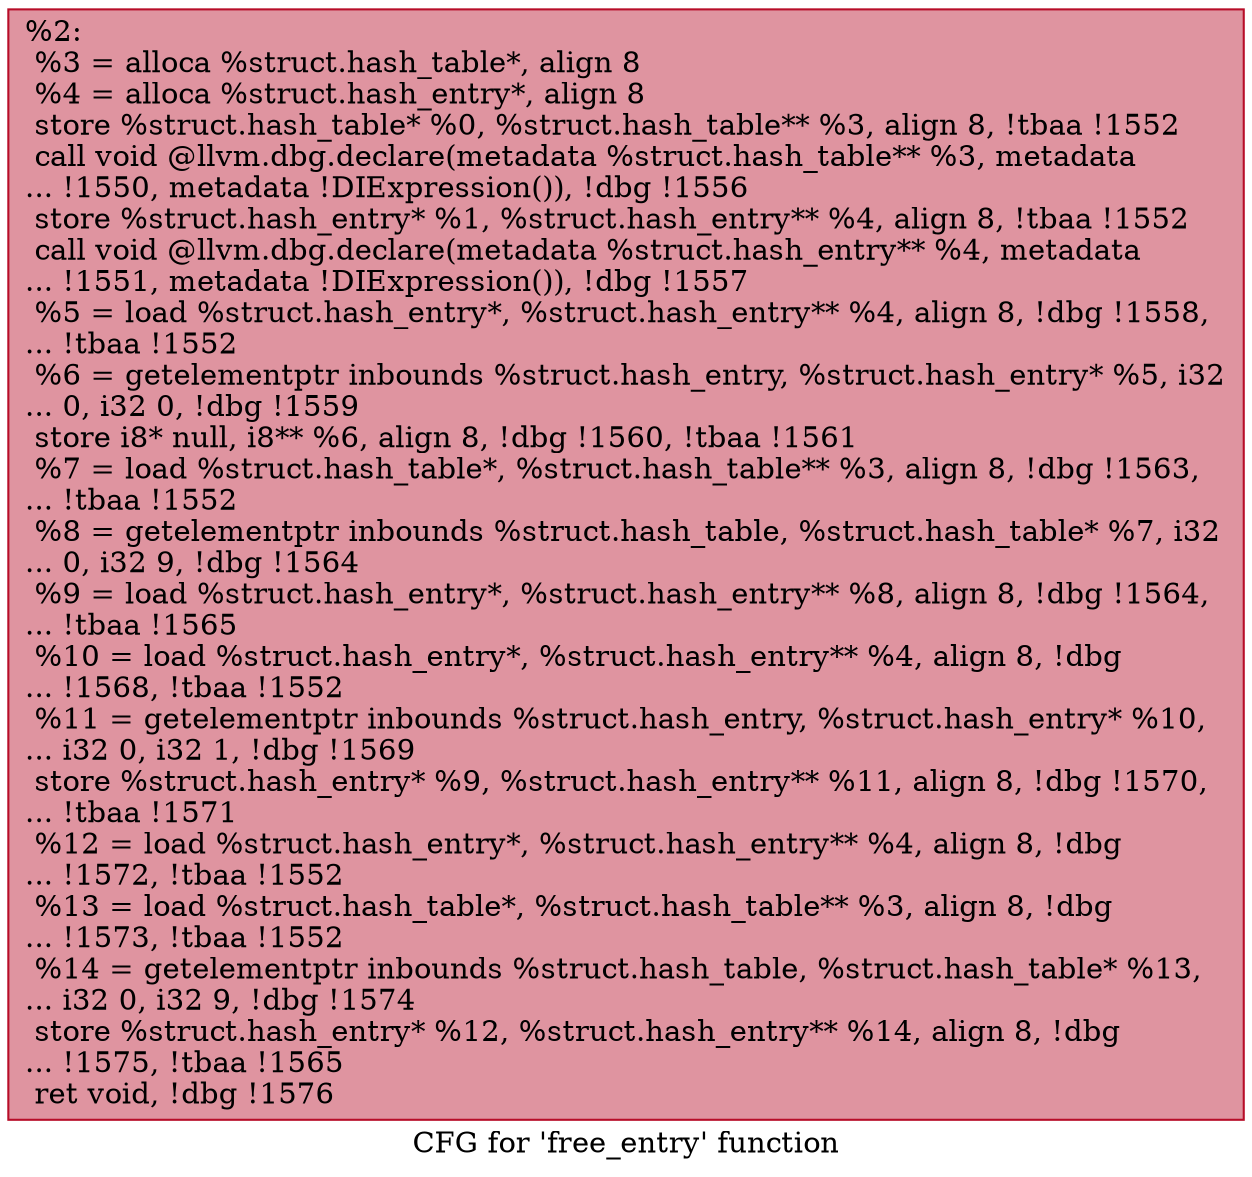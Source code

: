 digraph "CFG for 'free_entry' function" {
	label="CFG for 'free_entry' function";

	Node0x26619f0 [shape=record,color="#b70d28ff", style=filled, fillcolor="#b70d2870",label="{%2:\l  %3 = alloca %struct.hash_table*, align 8\l  %4 = alloca %struct.hash_entry*, align 8\l  store %struct.hash_table* %0, %struct.hash_table** %3, align 8, !tbaa !1552\l  call void @llvm.dbg.declare(metadata %struct.hash_table** %3, metadata\l... !1550, metadata !DIExpression()), !dbg !1556\l  store %struct.hash_entry* %1, %struct.hash_entry** %4, align 8, !tbaa !1552\l  call void @llvm.dbg.declare(metadata %struct.hash_entry** %4, metadata\l... !1551, metadata !DIExpression()), !dbg !1557\l  %5 = load %struct.hash_entry*, %struct.hash_entry** %4, align 8, !dbg !1558,\l... !tbaa !1552\l  %6 = getelementptr inbounds %struct.hash_entry, %struct.hash_entry* %5, i32\l... 0, i32 0, !dbg !1559\l  store i8* null, i8** %6, align 8, !dbg !1560, !tbaa !1561\l  %7 = load %struct.hash_table*, %struct.hash_table** %3, align 8, !dbg !1563,\l... !tbaa !1552\l  %8 = getelementptr inbounds %struct.hash_table, %struct.hash_table* %7, i32\l... 0, i32 9, !dbg !1564\l  %9 = load %struct.hash_entry*, %struct.hash_entry** %8, align 8, !dbg !1564,\l... !tbaa !1565\l  %10 = load %struct.hash_entry*, %struct.hash_entry** %4, align 8, !dbg\l... !1568, !tbaa !1552\l  %11 = getelementptr inbounds %struct.hash_entry, %struct.hash_entry* %10,\l... i32 0, i32 1, !dbg !1569\l  store %struct.hash_entry* %9, %struct.hash_entry** %11, align 8, !dbg !1570,\l... !tbaa !1571\l  %12 = load %struct.hash_entry*, %struct.hash_entry** %4, align 8, !dbg\l... !1572, !tbaa !1552\l  %13 = load %struct.hash_table*, %struct.hash_table** %3, align 8, !dbg\l... !1573, !tbaa !1552\l  %14 = getelementptr inbounds %struct.hash_table, %struct.hash_table* %13,\l... i32 0, i32 9, !dbg !1574\l  store %struct.hash_entry* %12, %struct.hash_entry** %14, align 8, !dbg\l... !1575, !tbaa !1565\l  ret void, !dbg !1576\l}"];
}
